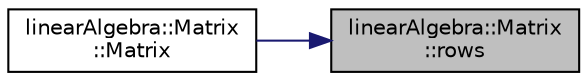 digraph "linearAlgebra::Matrix::rows"
{
 // LATEX_PDF_SIZE
  edge [fontname="Helvetica",fontsize="10",labelfontname="Helvetica",labelfontsize="10"];
  node [fontname="Helvetica",fontsize="10",shape=record];
  rankdir="RL";
  Node1 [label="linearAlgebra::Matrix\l::rows",height=0.2,width=0.4,color="black", fillcolor="grey75", style="filled", fontcolor="black",tooltip=" "];
  Node1 -> Node2 [dir="back",color="midnightblue",fontsize="10",style="solid",fontname="Helvetica"];
  Node2 [label="linearAlgebra::Matrix\l::Matrix",height=0.2,width=0.4,color="black", fillcolor="white", style="filled",URL="$classlinearAlgebra_1_1Matrix.html#a50e0cb3a5ac946300543559fe8318c3f",tooltip="Construct a new Matrix< T>:: Matrix object."];
}
